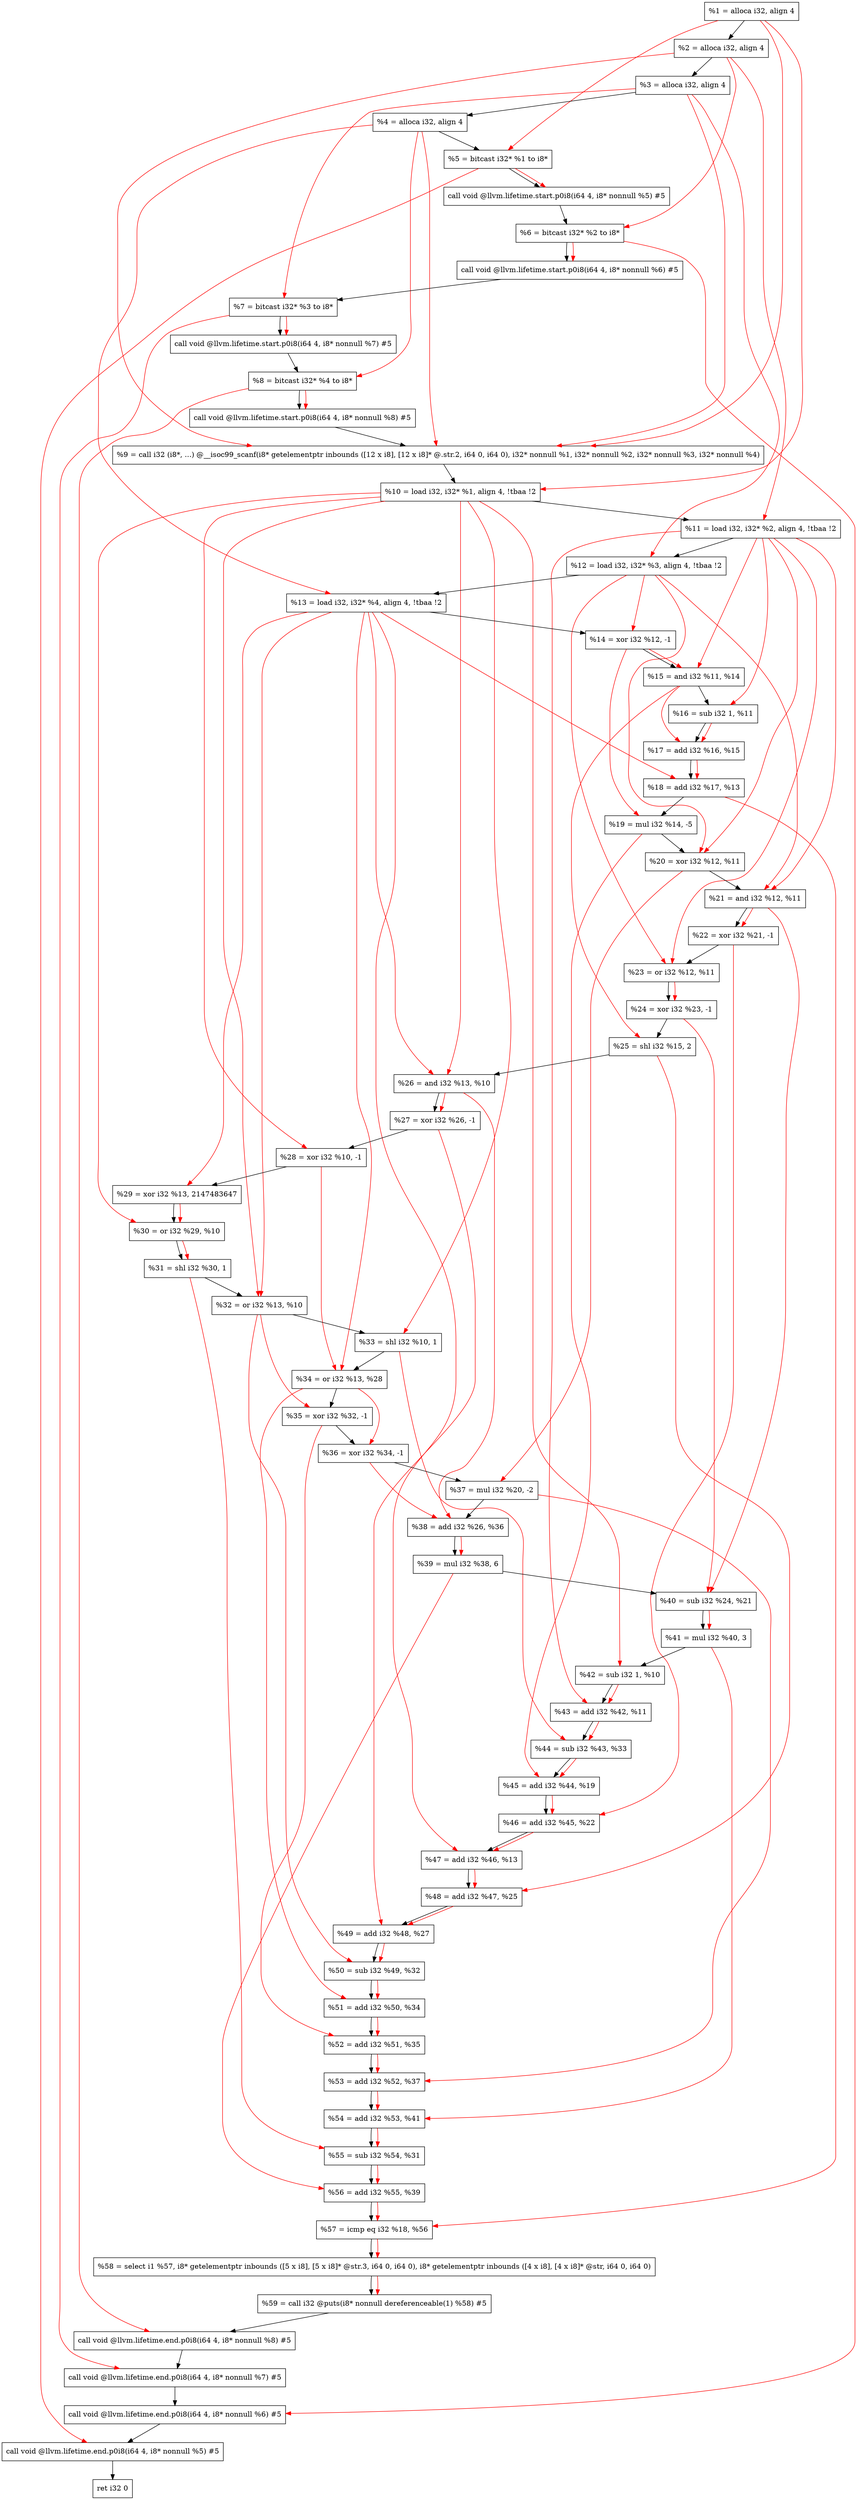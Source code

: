 digraph "DFG for'main' function" {
	Node0x217ced8[shape=record, label="  %1 = alloca i32, align 4"];
	Node0x217cf58[shape=record, label="  %2 = alloca i32, align 4"];
	Node0x217cfe8[shape=record, label="  %3 = alloca i32, align 4"];
	Node0x217d048[shape=record, label="  %4 = alloca i32, align 4"];
	Node0x217d0f8[shape=record, label="  %5 = bitcast i32* %1 to i8*"];
	Node0x217d528[shape=record, label="  call void @llvm.lifetime.start.p0i8(i64 4, i8* nonnull %5) #5"];
	Node0x217d608[shape=record, label="  %6 = bitcast i32* %2 to i8*"];
	Node0x217d708[shape=record, label="  call void @llvm.lifetime.start.p0i8(i64 4, i8* nonnull %6) #5"];
	Node0x217d7c8[shape=record, label="  %7 = bitcast i32* %3 to i8*"];
	Node0x217d878[shape=record, label="  call void @llvm.lifetime.start.p0i8(i64 4, i8* nonnull %7) #5"];
	Node0x217d938[shape=record, label="  %8 = bitcast i32* %4 to i8*"];
	Node0x217d9e8[shape=record, label="  call void @llvm.lifetime.start.p0i8(i64 4, i8* nonnull %8) #5"];
	Node0x2177c10[shape=record, label="  %9 = call i32 (i8*, ...) @__isoc99_scanf(i8* getelementptr inbounds ([12 x i8], [12 x i8]* @.str.2, i64 0, i64 0), i32* nonnull %1, i32* nonnull %2, i32* nonnull %3, i32* nonnull %4)"];
	Node0x217dbe8[shape=record, label="  %10 = load i32, i32* %1, align 4, !tbaa !2"];
	Node0x217eb58[shape=record, label="  %11 = load i32, i32* %2, align 4, !tbaa !2"];
	Node0x217f1c8[shape=record, label="  %12 = load i32, i32* %3, align 4, !tbaa !2"];
	Node0x217f228[shape=record, label="  %13 = load i32, i32* %4, align 4, !tbaa !2"];
	Node0x217f2a0[shape=record, label="  %14 = xor i32 %12, -1"];
	Node0x217f310[shape=record, label="  %15 = and i32 %11, %14"];
	Node0x217f380[shape=record, label="  %16 = sub i32 1, %11"];
	Node0x217f3f0[shape=record, label="  %17 = add i32 %16, %15"];
	Node0x217f460[shape=record, label="  %18 = add i32 %17, %13"];
	Node0x217f4d0[shape=record, label="  %19 = mul i32 %14, -5"];
	Node0x217f540[shape=record, label="  %20 = xor i32 %12, %11"];
	Node0x217f5b0[shape=record, label="  %21 = and i32 %12, %11"];
	Node0x217f620[shape=record, label="  %22 = xor i32 %21, -1"];
	Node0x217f690[shape=record, label="  %23 = or i32 %12, %11"];
	Node0x217f700[shape=record, label="  %24 = xor i32 %23, -1"];
	Node0x217f770[shape=record, label="  %25 = shl i32 %15, 2"];
	Node0x217f7e0[shape=record, label="  %26 = and i32 %13, %10"];
	Node0x217f850[shape=record, label="  %27 = xor i32 %26, -1"];
	Node0x217f8c0[shape=record, label="  %28 = xor i32 %10, -1"];
	Node0x217f930[shape=record, label="  %29 = xor i32 %13, 2147483647"];
	Node0x217f9a0[shape=record, label="  %30 = or i32 %29, %10"];
	Node0x217fa10[shape=record, label="  %31 = shl i32 %30, 1"];
	Node0x217fa80[shape=record, label="  %32 = or i32 %13, %10"];
	Node0x217faf0[shape=record, label="  %33 = shl i32 %10, 1"];
	Node0x217fb60[shape=record, label="  %34 = or i32 %13, %28"];
	Node0x217fbd0[shape=record, label="  %35 = xor i32 %32, -1"];
	Node0x217fc40[shape=record, label="  %36 = xor i32 %34, -1"];
	Node0x217fcb0[shape=record, label="  %37 = mul i32 %20, -2"];
	Node0x217fd20[shape=record, label="  %38 = add i32 %26, %36"];
	Node0x217fd90[shape=record, label="  %39 = mul i32 %38, 6"];
	Node0x217fe00[shape=record, label="  %40 = sub i32 %24, %21"];
	Node0x217fe70[shape=record, label="  %41 = mul i32 %40, 3"];
	Node0x217fee0[shape=record, label="  %42 = sub i32 1, %10"];
	Node0x217ff50[shape=record, label="  %43 = add i32 %42, %11"];
	Node0x217ffc0[shape=record, label="  %44 = sub i32 %43, %33"];
	Node0x2180030[shape=record, label="  %45 = add i32 %44, %19"];
	Node0x21800a0[shape=record, label="  %46 = add i32 %45, %22"];
	Node0x2180110[shape=record, label="  %47 = add i32 %46, %13"];
	Node0x2180180[shape=record, label="  %48 = add i32 %47, %25"];
	Node0x21801f0[shape=record, label="  %49 = add i32 %48, %27"];
	Node0x2180260[shape=record, label="  %50 = sub i32 %49, %32"];
	Node0x21802d0[shape=record, label="  %51 = add i32 %50, %34"];
	Node0x2180340[shape=record, label="  %52 = add i32 %51, %35"];
	Node0x21803b0[shape=record, label="  %53 = add i32 %52, %37"];
	Node0x2180420[shape=record, label="  %54 = add i32 %53, %41"];
	Node0x2180490[shape=record, label="  %55 = sub i32 %54, %31"];
	Node0x2180500[shape=record, label="  %56 = add i32 %55, %39"];
	Node0x2180570[shape=record, label="  %57 = icmp eq i32 %18, %56"];
	Node0x211c8b8[shape=record, label="  %58 = select i1 %57, i8* getelementptr inbounds ([5 x i8], [5 x i8]* @str.3, i64 0, i64 0), i8* getelementptr inbounds ([4 x i8], [4 x i8]* @str, i64 0, i64 0)"];
	Node0x2180600[shape=record, label="  %59 = call i32 @puts(i8* nonnull dereferenceable(1) %58) #5"];
	Node0x21808a8[shape=record, label="  call void @llvm.lifetime.end.p0i8(i64 4, i8* nonnull %8) #5"];
	Node0x2180a08[shape=record, label="  call void @llvm.lifetime.end.p0i8(i64 4, i8* nonnull %7) #5"];
	Node0x2180b18[shape=record, label="  call void @llvm.lifetime.end.p0i8(i64 4, i8* nonnull %6) #5"];
	Node0x2180c28[shape=record, label="  call void @llvm.lifetime.end.p0i8(i64 4, i8* nonnull %5) #5"];
	Node0x2180ce8[shape=record, label="  ret i32 0"];
	Node0x217ced8 -> Node0x217cf58;
	Node0x217cf58 -> Node0x217cfe8;
	Node0x217cfe8 -> Node0x217d048;
	Node0x217d048 -> Node0x217d0f8;
	Node0x217d0f8 -> Node0x217d528;
	Node0x217d528 -> Node0x217d608;
	Node0x217d608 -> Node0x217d708;
	Node0x217d708 -> Node0x217d7c8;
	Node0x217d7c8 -> Node0x217d878;
	Node0x217d878 -> Node0x217d938;
	Node0x217d938 -> Node0x217d9e8;
	Node0x217d9e8 -> Node0x2177c10;
	Node0x2177c10 -> Node0x217dbe8;
	Node0x217dbe8 -> Node0x217eb58;
	Node0x217eb58 -> Node0x217f1c8;
	Node0x217f1c8 -> Node0x217f228;
	Node0x217f228 -> Node0x217f2a0;
	Node0x217f2a0 -> Node0x217f310;
	Node0x217f310 -> Node0x217f380;
	Node0x217f380 -> Node0x217f3f0;
	Node0x217f3f0 -> Node0x217f460;
	Node0x217f460 -> Node0x217f4d0;
	Node0x217f4d0 -> Node0x217f540;
	Node0x217f540 -> Node0x217f5b0;
	Node0x217f5b0 -> Node0x217f620;
	Node0x217f620 -> Node0x217f690;
	Node0x217f690 -> Node0x217f700;
	Node0x217f700 -> Node0x217f770;
	Node0x217f770 -> Node0x217f7e0;
	Node0x217f7e0 -> Node0x217f850;
	Node0x217f850 -> Node0x217f8c0;
	Node0x217f8c0 -> Node0x217f930;
	Node0x217f930 -> Node0x217f9a0;
	Node0x217f9a0 -> Node0x217fa10;
	Node0x217fa10 -> Node0x217fa80;
	Node0x217fa80 -> Node0x217faf0;
	Node0x217faf0 -> Node0x217fb60;
	Node0x217fb60 -> Node0x217fbd0;
	Node0x217fbd0 -> Node0x217fc40;
	Node0x217fc40 -> Node0x217fcb0;
	Node0x217fcb0 -> Node0x217fd20;
	Node0x217fd20 -> Node0x217fd90;
	Node0x217fd90 -> Node0x217fe00;
	Node0x217fe00 -> Node0x217fe70;
	Node0x217fe70 -> Node0x217fee0;
	Node0x217fee0 -> Node0x217ff50;
	Node0x217ff50 -> Node0x217ffc0;
	Node0x217ffc0 -> Node0x2180030;
	Node0x2180030 -> Node0x21800a0;
	Node0x21800a0 -> Node0x2180110;
	Node0x2180110 -> Node0x2180180;
	Node0x2180180 -> Node0x21801f0;
	Node0x21801f0 -> Node0x2180260;
	Node0x2180260 -> Node0x21802d0;
	Node0x21802d0 -> Node0x2180340;
	Node0x2180340 -> Node0x21803b0;
	Node0x21803b0 -> Node0x2180420;
	Node0x2180420 -> Node0x2180490;
	Node0x2180490 -> Node0x2180500;
	Node0x2180500 -> Node0x2180570;
	Node0x2180570 -> Node0x211c8b8;
	Node0x211c8b8 -> Node0x2180600;
	Node0x2180600 -> Node0x21808a8;
	Node0x21808a8 -> Node0x2180a08;
	Node0x2180a08 -> Node0x2180b18;
	Node0x2180b18 -> Node0x2180c28;
	Node0x2180c28 -> Node0x2180ce8;
edge [color=red]
	Node0x217ced8 -> Node0x217d0f8;
	Node0x217d0f8 -> Node0x217d528;
	Node0x217cf58 -> Node0x217d608;
	Node0x217d608 -> Node0x217d708;
	Node0x217cfe8 -> Node0x217d7c8;
	Node0x217d7c8 -> Node0x217d878;
	Node0x217d048 -> Node0x217d938;
	Node0x217d938 -> Node0x217d9e8;
	Node0x217ced8 -> Node0x2177c10;
	Node0x217cf58 -> Node0x2177c10;
	Node0x217cfe8 -> Node0x2177c10;
	Node0x217d048 -> Node0x2177c10;
	Node0x217ced8 -> Node0x217dbe8;
	Node0x217cf58 -> Node0x217eb58;
	Node0x217cfe8 -> Node0x217f1c8;
	Node0x217d048 -> Node0x217f228;
	Node0x217f1c8 -> Node0x217f2a0;
	Node0x217eb58 -> Node0x217f310;
	Node0x217f2a0 -> Node0x217f310;
	Node0x217eb58 -> Node0x217f380;
	Node0x217f380 -> Node0x217f3f0;
	Node0x217f310 -> Node0x217f3f0;
	Node0x217f3f0 -> Node0x217f460;
	Node0x217f228 -> Node0x217f460;
	Node0x217f2a0 -> Node0x217f4d0;
	Node0x217f1c8 -> Node0x217f540;
	Node0x217eb58 -> Node0x217f540;
	Node0x217f1c8 -> Node0x217f5b0;
	Node0x217eb58 -> Node0x217f5b0;
	Node0x217f5b0 -> Node0x217f620;
	Node0x217f1c8 -> Node0x217f690;
	Node0x217eb58 -> Node0x217f690;
	Node0x217f690 -> Node0x217f700;
	Node0x217f310 -> Node0x217f770;
	Node0x217f228 -> Node0x217f7e0;
	Node0x217dbe8 -> Node0x217f7e0;
	Node0x217f7e0 -> Node0x217f850;
	Node0x217dbe8 -> Node0x217f8c0;
	Node0x217f228 -> Node0x217f930;
	Node0x217f930 -> Node0x217f9a0;
	Node0x217dbe8 -> Node0x217f9a0;
	Node0x217f9a0 -> Node0x217fa10;
	Node0x217f228 -> Node0x217fa80;
	Node0x217dbe8 -> Node0x217fa80;
	Node0x217dbe8 -> Node0x217faf0;
	Node0x217f228 -> Node0x217fb60;
	Node0x217f8c0 -> Node0x217fb60;
	Node0x217fa80 -> Node0x217fbd0;
	Node0x217fb60 -> Node0x217fc40;
	Node0x217f540 -> Node0x217fcb0;
	Node0x217f7e0 -> Node0x217fd20;
	Node0x217fc40 -> Node0x217fd20;
	Node0x217fd20 -> Node0x217fd90;
	Node0x217f700 -> Node0x217fe00;
	Node0x217f5b0 -> Node0x217fe00;
	Node0x217fe00 -> Node0x217fe70;
	Node0x217dbe8 -> Node0x217fee0;
	Node0x217fee0 -> Node0x217ff50;
	Node0x217eb58 -> Node0x217ff50;
	Node0x217ff50 -> Node0x217ffc0;
	Node0x217faf0 -> Node0x217ffc0;
	Node0x217ffc0 -> Node0x2180030;
	Node0x217f4d0 -> Node0x2180030;
	Node0x2180030 -> Node0x21800a0;
	Node0x217f620 -> Node0x21800a0;
	Node0x21800a0 -> Node0x2180110;
	Node0x217f228 -> Node0x2180110;
	Node0x2180110 -> Node0x2180180;
	Node0x217f770 -> Node0x2180180;
	Node0x2180180 -> Node0x21801f0;
	Node0x217f850 -> Node0x21801f0;
	Node0x21801f0 -> Node0x2180260;
	Node0x217fa80 -> Node0x2180260;
	Node0x2180260 -> Node0x21802d0;
	Node0x217fb60 -> Node0x21802d0;
	Node0x21802d0 -> Node0x2180340;
	Node0x217fbd0 -> Node0x2180340;
	Node0x2180340 -> Node0x21803b0;
	Node0x217fcb0 -> Node0x21803b0;
	Node0x21803b0 -> Node0x2180420;
	Node0x217fe70 -> Node0x2180420;
	Node0x2180420 -> Node0x2180490;
	Node0x217fa10 -> Node0x2180490;
	Node0x2180490 -> Node0x2180500;
	Node0x217fd90 -> Node0x2180500;
	Node0x217f460 -> Node0x2180570;
	Node0x2180500 -> Node0x2180570;
	Node0x2180570 -> Node0x211c8b8;
	Node0x211c8b8 -> Node0x2180600;
	Node0x217d938 -> Node0x21808a8;
	Node0x217d7c8 -> Node0x2180a08;
	Node0x217d608 -> Node0x2180b18;
	Node0x217d0f8 -> Node0x2180c28;
}
